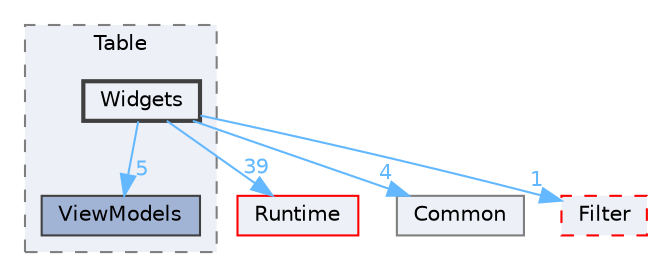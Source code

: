digraph "Widgets"
{
 // INTERACTIVE_SVG=YES
 // LATEX_PDF_SIZE
  bgcolor="transparent";
  edge [fontname=Helvetica,fontsize=10,labelfontname=Helvetica,labelfontsize=10];
  node [fontname=Helvetica,fontsize=10,shape=box,height=0.2,width=0.4];
  compound=true
  subgraph clusterdir_2d804c98dc90f00e46ec07f3955ba1af {
    graph [ bgcolor="#edf0f7", pencolor="grey50", label="Table", fontname=Helvetica,fontsize=10 style="filled,dashed", URL="dir_2d804c98dc90f00e46ec07f3955ba1af.html",tooltip=""]
  dir_dc16da27d1b17e0bc83c5bbe1486995a [label="ViewModels", fillcolor="#a2b4d6", color="grey25", style="filled", URL="dir_dc16da27d1b17e0bc83c5bbe1486995a.html",tooltip=""];
  dir_eef47ef8b7fbdf83de36a76e2cd4424c [label="Widgets", fillcolor="#edf0f7", color="grey25", style="filled,bold", URL="dir_eef47ef8b7fbdf83de36a76e2cd4424c.html",tooltip=""];
  }
  dir_7536b172fbd480bfd146a1b1acd6856b [label="Runtime", fillcolor="#edf0f7", color="red", style="filled", URL="dir_7536b172fbd480bfd146a1b1acd6856b.html",tooltip=""];
  dir_a7c9ec6194cd4668d6f73db5b791c176 [label="Common", fillcolor="#edf0f7", color="grey50", style="filled", URL="dir_a7c9ec6194cd4668d6f73db5b791c176.html",tooltip=""];
  dir_dc90ff879bb49d9b9937db94ffd3518b [label="Filter", fillcolor="#edf0f7", color="red", style="filled,dashed", URL="dir_dc90ff879bb49d9b9937db94ffd3518b.html",tooltip=""];
  dir_eef47ef8b7fbdf83de36a76e2cd4424c->dir_7536b172fbd480bfd146a1b1acd6856b [headlabel="39", labeldistance=1.5 headhref="dir_001284_000984.html" href="dir_001284_000984.html" color="steelblue1" fontcolor="steelblue1"];
  dir_eef47ef8b7fbdf83de36a76e2cd4424c->dir_a7c9ec6194cd4668d6f73db5b791c176 [headlabel="4", labeldistance=1.5 headhref="dir_001284_000214.html" href="dir_001284_000214.html" color="steelblue1" fontcolor="steelblue1"];
  dir_eef47ef8b7fbdf83de36a76e2cd4424c->dir_dc16da27d1b17e0bc83c5bbe1486995a [headlabel="5", labeldistance=1.5 headhref="dir_001284_001250.html" href="dir_001284_001250.html" color="steelblue1" fontcolor="steelblue1"];
  dir_eef47ef8b7fbdf83de36a76e2cd4424c->dir_dc90ff879bb49d9b9937db94ffd3518b [headlabel="1", labeldistance=1.5 headhref="dir_001284_000400.html" href="dir_001284_000400.html" color="steelblue1" fontcolor="steelblue1"];
}
